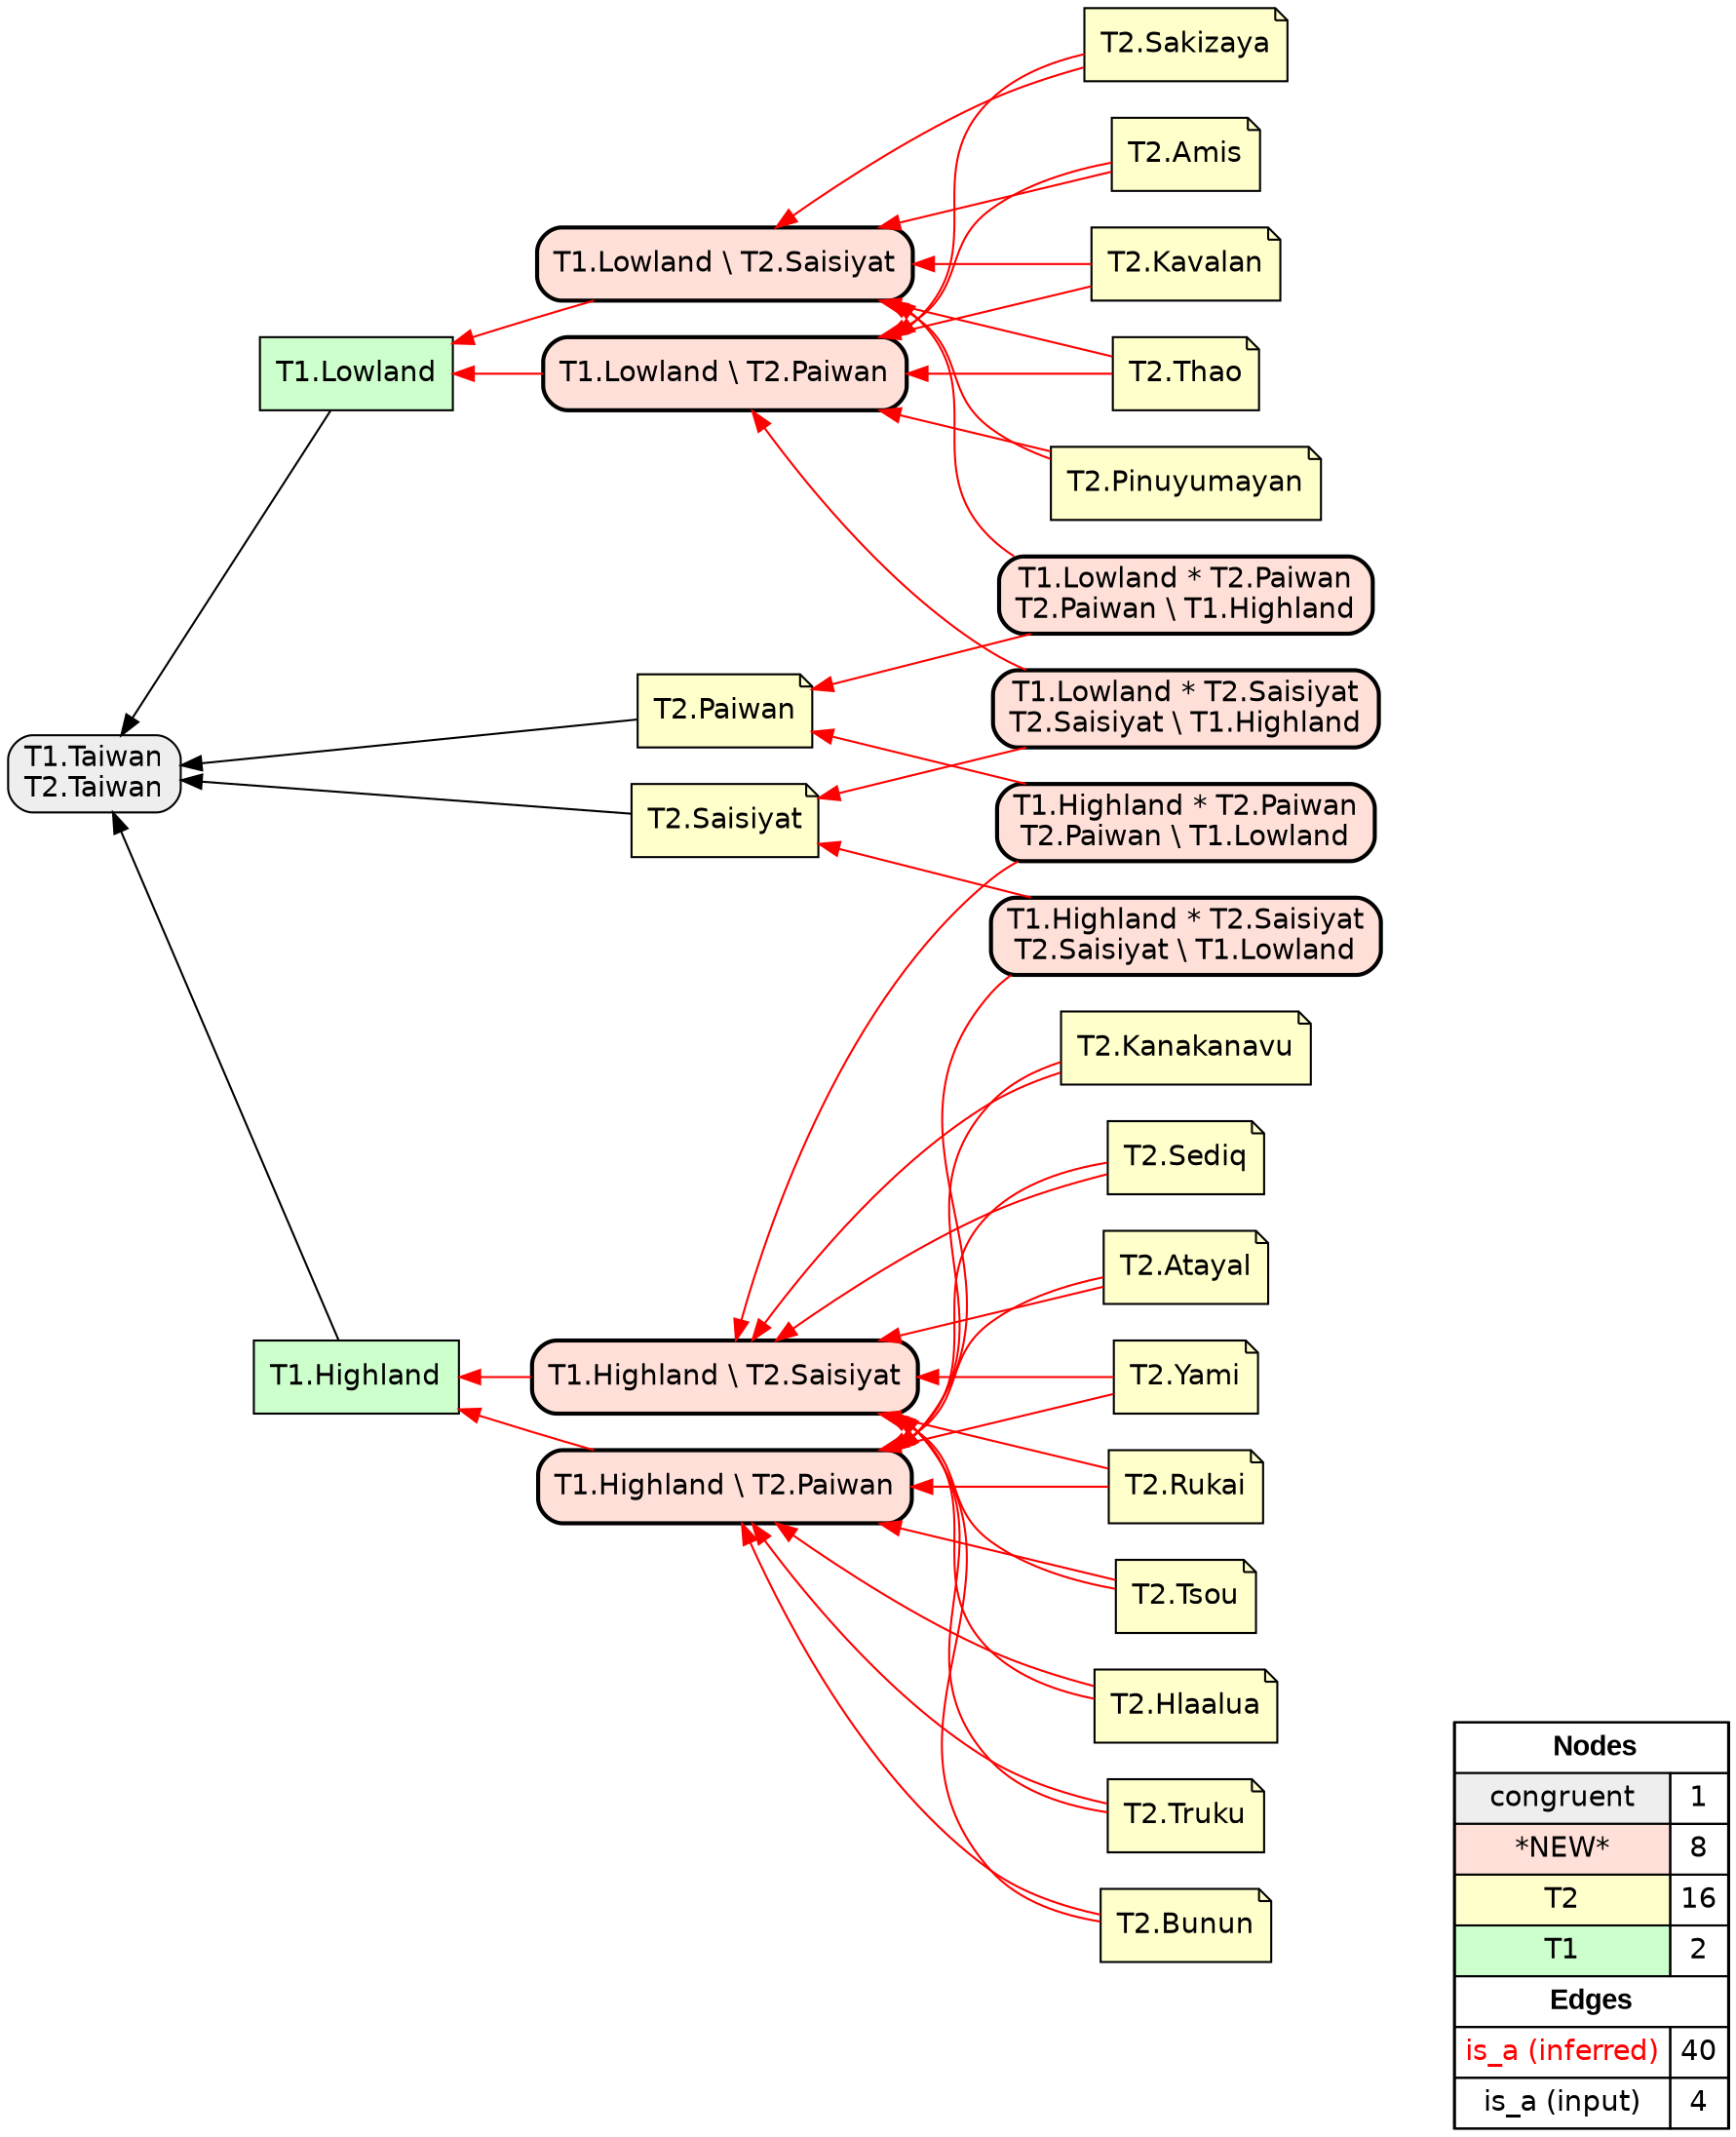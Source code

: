 digraph{
rankdir=RL
node[shape=box style="filled,rounded" fillcolor="#EEEEEE" fontname="helvetica"] 
"T1.Taiwan\nT2.Taiwan"
node[shape=box style="filled,rounded,bold" fillcolor="#FFE0D8" fontname="helvetica"] 
"T1.Highland \\ T2.Saisiyat"
"T1.Lowland * T2.Saisiyat\nT2.Saisiyat \\ T1.Highland"
"T1.Highland * T2.Saisiyat\nT2.Saisiyat \\ T1.Lowland"
"T1.Highland * T2.Paiwan\nT2.Paiwan \\ T1.Lowland"
"T1.Lowland \\ T2.Paiwan"
"T1.Highland \\ T2.Paiwan"
"T1.Lowland \\ T2.Saisiyat"
"T1.Lowland * T2.Paiwan\nT2.Paiwan \\ T1.Highland"
node[shape=note style=filled fillcolor="#FFFFCC" fontname="helvetica"] 
"T2.Paiwan"
"T2.Thao"
"T2.Kanakanavu"
"T2.Sediq"
"T2.Atayal"
"T2.Pinuyumayan"
"T2.Yami"
"T2.Rukai"
"T2.Sakizaya"
"T2.Tsou"
"T2.Hlaalua"
"T2.Saisiyat"
"T2.Amis"
"T2.Truku"
"T2.Bunun"
"T2.Kavalan"
node[shape=box style=filled fillcolor="#CCFFCC" fontname="helvetica"] 
"T1.Lowland"
"T1.Highland"
edge[arrowhead=normal style=dotted color="#000000" constraint=true penwidth=1]
edge[arrowhead=normal style=solid color="#FF0000" constraint=true penwidth=1]
"T2.Rukai" -> "T1.Highland \\ T2.Paiwan"
"T2.Amis" -> "T1.Lowland \\ T2.Saisiyat"
"T2.Sakizaya" -> "T1.Lowland \\ T2.Paiwan"
"T2.Tsou" -> "T1.Highland \\ T2.Saisiyat"
"T2.Kavalan" -> "T1.Lowland \\ T2.Saisiyat"
"T1.Highland \\ T2.Saisiyat" -> "T1.Highland"
"T2.Kanakanavu" -> "T1.Highland \\ T2.Paiwan"
"T1.Lowland * T2.Saisiyat\nT2.Saisiyat \\ T1.Highland" -> "T1.Lowland \\ T2.Paiwan"
"T2.Sediq" -> "T1.Highland \\ T2.Paiwan"
"T2.Bunun" -> "T1.Highland \\ T2.Paiwan"
"T2.Thao" -> "T1.Lowland \\ T2.Paiwan"
"T2.Sakizaya" -> "T1.Lowland \\ T2.Saisiyat"
"T2.Kanakanavu" -> "T1.Highland \\ T2.Saisiyat"
"T1.Highland * T2.Paiwan\nT2.Paiwan \\ T1.Lowland" -> "T2.Paiwan"
"T2.Hlaalua" -> "T1.Highland \\ T2.Saisiyat"
"T2.Thao" -> "T1.Lowland \\ T2.Saisiyat"
"T1.Highland * T2.Paiwan\nT2.Paiwan \\ T1.Lowland" -> "T1.Highland \\ T2.Saisiyat"
"T2.Yami" -> "T1.Highland \\ T2.Saisiyat"
"T2.Hlaalua" -> "T1.Highland \\ T2.Paiwan"
"T2.Bunun" -> "T1.Highland \\ T2.Saisiyat"
"T2.Amis" -> "T1.Lowland \\ T2.Paiwan"
"T2.Sediq" -> "T1.Highland \\ T2.Saisiyat"
"T1.Highland \\ T2.Paiwan" -> "T1.Highland"
"T2.Rukai" -> "T1.Highland \\ T2.Saisiyat"
"T2.Tsou" -> "T1.Highland \\ T2.Paiwan"
"T2.Atayal" -> "T1.Highland \\ T2.Saisiyat"
"T1.Lowland * T2.Saisiyat\nT2.Saisiyat \\ T1.Highland" -> "T2.Saisiyat"
"T2.Truku" -> "T1.Highland \\ T2.Saisiyat"
"T2.Yami" -> "T1.Highland \\ T2.Paiwan"
"T1.Highland * T2.Saisiyat\nT2.Saisiyat \\ T1.Lowland" -> "T1.Highland \\ T2.Paiwan"
"T2.Kavalan" -> "T1.Lowland \\ T2.Paiwan"
"T1.Lowland \\ T2.Paiwan" -> "T1.Lowland"
"T1.Highland * T2.Saisiyat\nT2.Saisiyat \\ T1.Lowland" -> "T2.Saisiyat"
"T2.Pinuyumayan" -> "T1.Lowland \\ T2.Saisiyat"
"T2.Truku" -> "T1.Highland \\ T2.Paiwan"
"T1.Lowland \\ T2.Saisiyat" -> "T1.Lowland"
"T2.Atayal" -> "T1.Highland \\ T2.Paiwan"
"T1.Lowland * T2.Paiwan\nT2.Paiwan \\ T1.Highland" -> "T1.Lowland \\ T2.Saisiyat"
"T1.Lowland * T2.Paiwan\nT2.Paiwan \\ T1.Highland" -> "T2.Paiwan"
"T2.Pinuyumayan" -> "T1.Lowland \\ T2.Paiwan"
edge[arrowhead=normal style=solid color="#000000" constraint=true penwidth=1]
"T1.Highland" -> "T1.Taiwan\nT2.Taiwan"
"T2.Paiwan" -> "T1.Taiwan\nT2.Taiwan"
"T2.Saisiyat" -> "T1.Taiwan\nT2.Taiwan"
"T1.Lowland" -> "T1.Taiwan\nT2.Taiwan"
node[shape=box] 
{rank=source Legend [fillcolor= white margin=0 label=< 
 <TABLE BORDER="0" CELLBORDER="1" CELLSPACING="0" CELLPADDING="4"> 
<TR> <TD COLSPAN="2"><font face="Arial Black"> Nodes</font></TD> </TR> 
<TR> 
 <TD bgcolor="#EEEEEE" fontname="helvetica">congruent</TD> 
 <TD>1</TD> 
 </TR> 
<TR> 
 <TD bgcolor="#FFE0D8" fontname="helvetica">*NEW*</TD> 
 <TD>8</TD> 
 </TR> 
<TR> 
 <TD bgcolor="#FFFFCC" fontname="helvetica">T2</TD> 
 <TD>16</TD> 
 </TR> 
<TR> 
 <TD bgcolor="#CCFFCC" fontname="helvetica">T1</TD> 
 <TD>2</TD> 
 </TR> 
<TR> <TD COLSPAN="2"><font face = "Arial Black"> Edges </font></TD> </TR> 
<TR> 
 <TD><font color ="#FF0000">is_a (inferred)</font></TD><TD>40</TD>
</TR>
<TR> 
 <TD><font color ="#000000">is_a (input)</font></TD><TD>4</TD>
</TR>
</TABLE> 
 >] } 
}